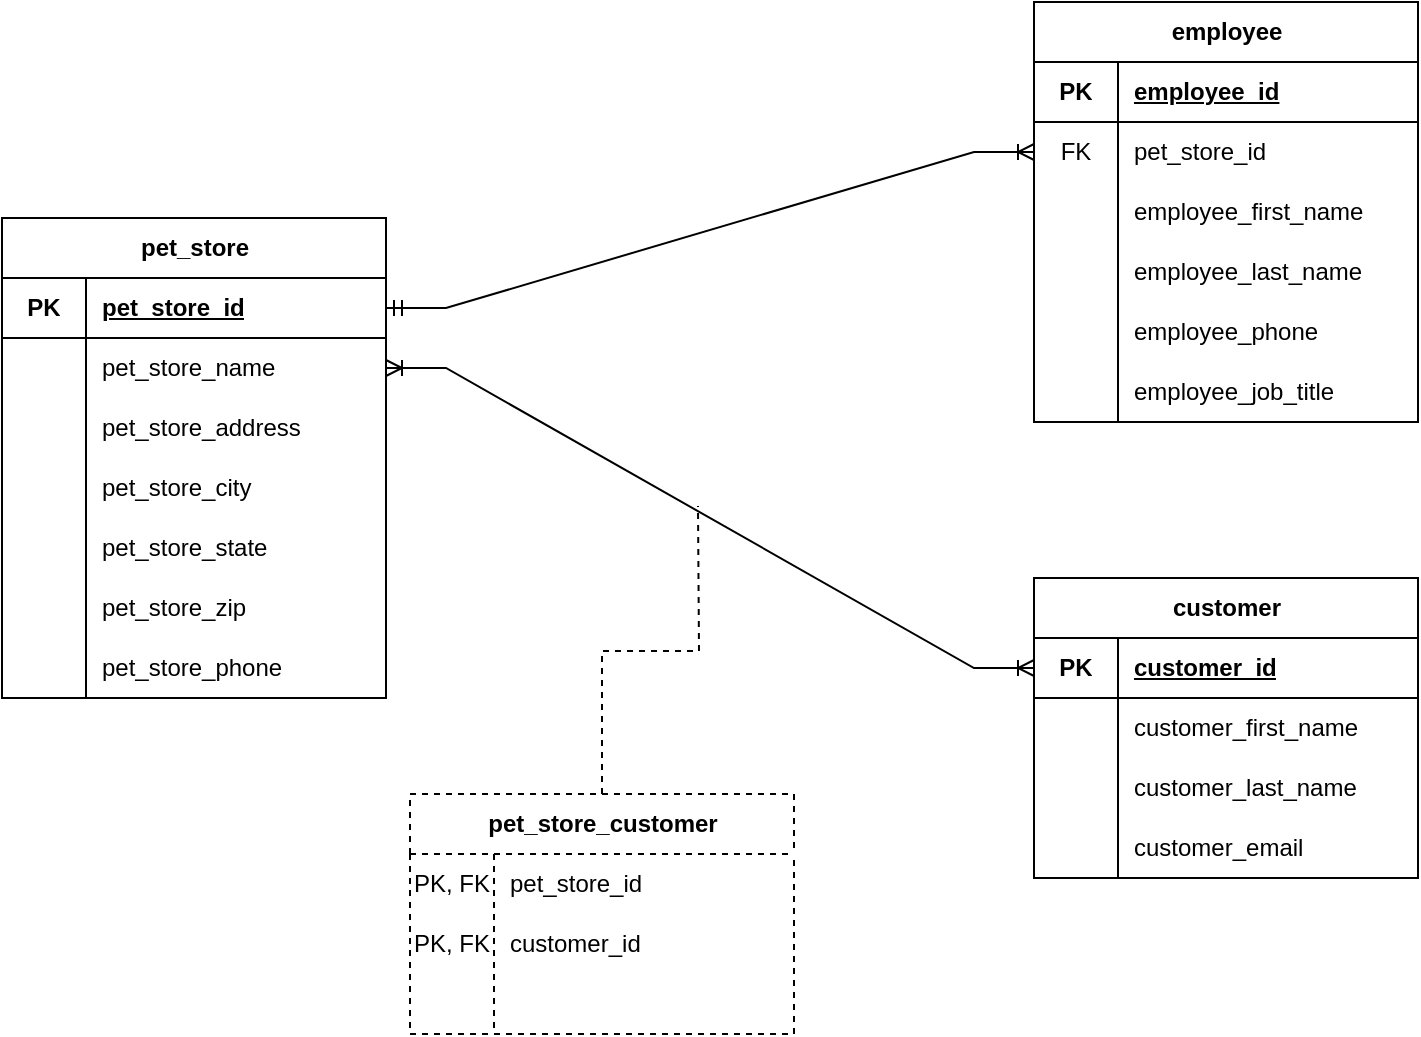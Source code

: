 <mxfile version="21.2.8" type="device">
  <diagram id="R2lEEEUBdFMjLlhIrx00" name="Page-1">
    <mxGraphModel dx="1886" dy="900" grid="1" gridSize="12" guides="1" tooltips="1" connect="1" arrows="1" fold="1" page="1" pageScale="1" pageWidth="1920" pageHeight="1200" math="0" shadow="0" extFonts="Permanent Marker^https://fonts.googleapis.com/css?family=Permanent+Marker">
      <root>
        <mxCell id="0" />
        <mxCell id="1" parent="0" />
        <mxCell id="weZG7CUzI-2vE2ApjcaL-1" value="pet_store" style="shape=table;startSize=30;container=1;collapsible=1;childLayout=tableLayout;fixedRows=1;rowLines=0;fontStyle=1;align=center;resizeLast=1;html=1;" parent="1" vertex="1">
          <mxGeometry x="96" y="240" width="192" height="240" as="geometry" />
        </mxCell>
        <mxCell id="weZG7CUzI-2vE2ApjcaL-2" value="" style="shape=tableRow;horizontal=0;startSize=0;swimlaneHead=0;swimlaneBody=0;fillColor=none;collapsible=0;dropTarget=0;points=[[0,0.5],[1,0.5]];portConstraint=eastwest;top=0;left=0;right=0;bottom=1;" parent="weZG7CUzI-2vE2ApjcaL-1" vertex="1">
          <mxGeometry y="30" width="192" height="30" as="geometry" />
        </mxCell>
        <mxCell id="weZG7CUzI-2vE2ApjcaL-3" value="PK" style="shape=partialRectangle;connectable=0;fillColor=none;top=0;left=0;bottom=0;right=0;fontStyle=1;overflow=hidden;whiteSpace=wrap;html=1;" parent="weZG7CUzI-2vE2ApjcaL-2" vertex="1">
          <mxGeometry width="42" height="30" as="geometry">
            <mxRectangle width="42" height="30" as="alternateBounds" />
          </mxGeometry>
        </mxCell>
        <mxCell id="weZG7CUzI-2vE2ApjcaL-4" value="pet_store_id" style="shape=partialRectangle;connectable=0;fillColor=none;top=0;left=0;bottom=0;right=0;align=left;spacingLeft=6;fontStyle=5;overflow=hidden;whiteSpace=wrap;html=1;" parent="weZG7CUzI-2vE2ApjcaL-2" vertex="1">
          <mxGeometry x="42" width="150" height="30" as="geometry">
            <mxRectangle width="150" height="30" as="alternateBounds" />
          </mxGeometry>
        </mxCell>
        <mxCell id="weZG7CUzI-2vE2ApjcaL-5" value="" style="shape=tableRow;horizontal=0;startSize=0;swimlaneHead=0;swimlaneBody=0;fillColor=none;collapsible=0;dropTarget=0;points=[[0,0.5],[1,0.5]];portConstraint=eastwest;top=0;left=0;right=0;bottom=0;" parent="weZG7CUzI-2vE2ApjcaL-1" vertex="1">
          <mxGeometry y="60" width="192" height="30" as="geometry" />
        </mxCell>
        <mxCell id="weZG7CUzI-2vE2ApjcaL-6" value="" style="shape=partialRectangle;connectable=0;fillColor=none;top=0;left=0;bottom=0;right=0;editable=1;overflow=hidden;whiteSpace=wrap;html=1;" parent="weZG7CUzI-2vE2ApjcaL-5" vertex="1">
          <mxGeometry width="42" height="30" as="geometry">
            <mxRectangle width="42" height="30" as="alternateBounds" />
          </mxGeometry>
        </mxCell>
        <mxCell id="weZG7CUzI-2vE2ApjcaL-7" value="pet_store_name" style="shape=partialRectangle;connectable=0;fillColor=none;top=0;left=0;bottom=0;right=0;align=left;spacingLeft=6;overflow=hidden;whiteSpace=wrap;html=1;" parent="weZG7CUzI-2vE2ApjcaL-5" vertex="1">
          <mxGeometry x="42" width="150" height="30" as="geometry">
            <mxRectangle width="150" height="30" as="alternateBounds" />
          </mxGeometry>
        </mxCell>
        <mxCell id="weZG7CUzI-2vE2ApjcaL-8" value="" style="shape=tableRow;horizontal=0;startSize=0;swimlaneHead=0;swimlaneBody=0;fillColor=none;collapsible=0;dropTarget=0;points=[[0,0.5],[1,0.5]];portConstraint=eastwest;top=0;left=0;right=0;bottom=0;" parent="weZG7CUzI-2vE2ApjcaL-1" vertex="1">
          <mxGeometry y="90" width="192" height="30" as="geometry" />
        </mxCell>
        <mxCell id="weZG7CUzI-2vE2ApjcaL-9" value="" style="shape=partialRectangle;connectable=0;fillColor=none;top=0;left=0;bottom=0;right=0;editable=1;overflow=hidden;whiteSpace=wrap;html=1;" parent="weZG7CUzI-2vE2ApjcaL-8" vertex="1">
          <mxGeometry width="42" height="30" as="geometry">
            <mxRectangle width="42" height="30" as="alternateBounds" />
          </mxGeometry>
        </mxCell>
        <mxCell id="weZG7CUzI-2vE2ApjcaL-10" value="pet_store_address" style="shape=partialRectangle;connectable=0;fillColor=none;top=0;left=0;bottom=0;right=0;align=left;spacingLeft=6;overflow=hidden;whiteSpace=wrap;html=1;" parent="weZG7CUzI-2vE2ApjcaL-8" vertex="1">
          <mxGeometry x="42" width="150" height="30" as="geometry">
            <mxRectangle width="150" height="30" as="alternateBounds" />
          </mxGeometry>
        </mxCell>
        <mxCell id="weZG7CUzI-2vE2ApjcaL-11" value="" style="shape=tableRow;horizontal=0;startSize=0;swimlaneHead=0;swimlaneBody=0;fillColor=none;collapsible=0;dropTarget=0;points=[[0,0.5],[1,0.5]];portConstraint=eastwest;top=0;left=0;right=0;bottom=0;" parent="weZG7CUzI-2vE2ApjcaL-1" vertex="1">
          <mxGeometry y="120" width="192" height="30" as="geometry" />
        </mxCell>
        <mxCell id="weZG7CUzI-2vE2ApjcaL-12" value="" style="shape=partialRectangle;connectable=0;fillColor=none;top=0;left=0;bottom=0;right=0;editable=1;overflow=hidden;whiteSpace=wrap;html=1;" parent="weZG7CUzI-2vE2ApjcaL-11" vertex="1">
          <mxGeometry width="42" height="30" as="geometry">
            <mxRectangle width="42" height="30" as="alternateBounds" />
          </mxGeometry>
        </mxCell>
        <mxCell id="weZG7CUzI-2vE2ApjcaL-13" value="pet_store_city" style="shape=partialRectangle;connectable=0;fillColor=none;top=0;left=0;bottom=0;right=0;align=left;spacingLeft=6;overflow=hidden;whiteSpace=wrap;html=1;" parent="weZG7CUzI-2vE2ApjcaL-11" vertex="1">
          <mxGeometry x="42" width="150" height="30" as="geometry">
            <mxRectangle width="150" height="30" as="alternateBounds" />
          </mxGeometry>
        </mxCell>
        <mxCell id="weZG7CUzI-2vE2ApjcaL-23" style="shape=tableRow;horizontal=0;startSize=0;swimlaneHead=0;swimlaneBody=0;fillColor=none;collapsible=0;dropTarget=0;points=[[0,0.5],[1,0.5]];portConstraint=eastwest;top=0;left=0;right=0;bottom=0;" parent="weZG7CUzI-2vE2ApjcaL-1" vertex="1">
          <mxGeometry y="150" width="192" height="30" as="geometry" />
        </mxCell>
        <mxCell id="weZG7CUzI-2vE2ApjcaL-24" style="shape=partialRectangle;connectable=0;fillColor=none;top=0;left=0;bottom=0;right=0;editable=1;overflow=hidden;whiteSpace=wrap;html=1;" parent="weZG7CUzI-2vE2ApjcaL-23" vertex="1">
          <mxGeometry width="42" height="30" as="geometry">
            <mxRectangle width="42" height="30" as="alternateBounds" />
          </mxGeometry>
        </mxCell>
        <mxCell id="weZG7CUzI-2vE2ApjcaL-25" value="pet_store_state" style="shape=partialRectangle;connectable=0;fillColor=none;top=0;left=0;bottom=0;right=0;align=left;spacingLeft=6;overflow=hidden;whiteSpace=wrap;html=1;" parent="weZG7CUzI-2vE2ApjcaL-23" vertex="1">
          <mxGeometry x="42" width="150" height="30" as="geometry">
            <mxRectangle width="150" height="30" as="alternateBounds" />
          </mxGeometry>
        </mxCell>
        <mxCell id="weZG7CUzI-2vE2ApjcaL-20" style="shape=tableRow;horizontal=0;startSize=0;swimlaneHead=0;swimlaneBody=0;fillColor=none;collapsible=0;dropTarget=0;points=[[0,0.5],[1,0.5]];portConstraint=eastwest;top=0;left=0;right=0;bottom=0;" parent="weZG7CUzI-2vE2ApjcaL-1" vertex="1">
          <mxGeometry y="180" width="192" height="30" as="geometry" />
        </mxCell>
        <mxCell id="weZG7CUzI-2vE2ApjcaL-21" style="shape=partialRectangle;connectable=0;fillColor=none;top=0;left=0;bottom=0;right=0;editable=1;overflow=hidden;whiteSpace=wrap;html=1;" parent="weZG7CUzI-2vE2ApjcaL-20" vertex="1">
          <mxGeometry width="42" height="30" as="geometry">
            <mxRectangle width="42" height="30" as="alternateBounds" />
          </mxGeometry>
        </mxCell>
        <mxCell id="weZG7CUzI-2vE2ApjcaL-22" value="pet_store_zip" style="shape=partialRectangle;connectable=0;fillColor=none;top=0;left=0;bottom=0;right=0;align=left;spacingLeft=6;overflow=hidden;whiteSpace=wrap;html=1;" parent="weZG7CUzI-2vE2ApjcaL-20" vertex="1">
          <mxGeometry x="42" width="150" height="30" as="geometry">
            <mxRectangle width="150" height="30" as="alternateBounds" />
          </mxGeometry>
        </mxCell>
        <mxCell id="weZG7CUzI-2vE2ApjcaL-17" style="shape=tableRow;horizontal=0;startSize=0;swimlaneHead=0;swimlaneBody=0;fillColor=none;collapsible=0;dropTarget=0;points=[[0,0.5],[1,0.5]];portConstraint=eastwest;top=0;left=0;right=0;bottom=0;" parent="weZG7CUzI-2vE2ApjcaL-1" vertex="1">
          <mxGeometry y="210" width="192" height="30" as="geometry" />
        </mxCell>
        <mxCell id="weZG7CUzI-2vE2ApjcaL-18" style="shape=partialRectangle;connectable=0;fillColor=none;top=0;left=0;bottom=0;right=0;editable=1;overflow=hidden;whiteSpace=wrap;html=1;" parent="weZG7CUzI-2vE2ApjcaL-17" vertex="1">
          <mxGeometry width="42" height="30" as="geometry">
            <mxRectangle width="42" height="30" as="alternateBounds" />
          </mxGeometry>
        </mxCell>
        <mxCell id="weZG7CUzI-2vE2ApjcaL-19" value="pet_store_phone" style="shape=partialRectangle;connectable=0;fillColor=none;top=0;left=0;bottom=0;right=0;align=left;spacingLeft=6;overflow=hidden;whiteSpace=wrap;html=1;" parent="weZG7CUzI-2vE2ApjcaL-17" vertex="1">
          <mxGeometry x="42" width="150" height="30" as="geometry">
            <mxRectangle width="150" height="30" as="alternateBounds" />
          </mxGeometry>
        </mxCell>
        <mxCell id="weZG7CUzI-2vE2ApjcaL-26" value="employee" style="shape=table;startSize=30;container=1;collapsible=1;childLayout=tableLayout;fixedRows=1;rowLines=0;fontStyle=1;align=center;resizeLast=1;html=1;" parent="1" vertex="1">
          <mxGeometry x="612" y="132" width="192" height="210" as="geometry" />
        </mxCell>
        <mxCell id="weZG7CUzI-2vE2ApjcaL-27" value="" style="shape=tableRow;horizontal=0;startSize=0;swimlaneHead=0;swimlaneBody=0;fillColor=none;collapsible=0;dropTarget=0;points=[[0,0.5],[1,0.5]];portConstraint=eastwest;top=0;left=0;right=0;bottom=1;" parent="weZG7CUzI-2vE2ApjcaL-26" vertex="1">
          <mxGeometry y="30" width="192" height="30" as="geometry" />
        </mxCell>
        <mxCell id="weZG7CUzI-2vE2ApjcaL-28" value="PK" style="shape=partialRectangle;connectable=0;fillColor=none;top=0;left=0;bottom=0;right=0;fontStyle=1;overflow=hidden;whiteSpace=wrap;html=1;" parent="weZG7CUzI-2vE2ApjcaL-27" vertex="1">
          <mxGeometry width="42" height="30" as="geometry">
            <mxRectangle width="42" height="30" as="alternateBounds" />
          </mxGeometry>
        </mxCell>
        <mxCell id="weZG7CUzI-2vE2ApjcaL-29" value="employee_id" style="shape=partialRectangle;connectable=0;fillColor=none;top=0;left=0;bottom=0;right=0;align=left;spacingLeft=6;fontStyle=5;overflow=hidden;whiteSpace=wrap;html=1;" parent="weZG7CUzI-2vE2ApjcaL-27" vertex="1">
          <mxGeometry x="42" width="150" height="30" as="geometry">
            <mxRectangle width="150" height="30" as="alternateBounds" />
          </mxGeometry>
        </mxCell>
        <mxCell id="weZG7CUzI-2vE2ApjcaL-30" value="" style="shape=tableRow;horizontal=0;startSize=0;swimlaneHead=0;swimlaneBody=0;fillColor=none;collapsible=0;dropTarget=0;points=[[0,0.5],[1,0.5]];portConstraint=eastwest;top=0;left=0;right=0;bottom=0;" parent="weZG7CUzI-2vE2ApjcaL-26" vertex="1">
          <mxGeometry y="60" width="192" height="30" as="geometry" />
        </mxCell>
        <mxCell id="weZG7CUzI-2vE2ApjcaL-31" value="FK" style="shape=partialRectangle;connectable=0;fillColor=none;top=0;left=0;bottom=0;right=0;editable=1;overflow=hidden;whiteSpace=wrap;html=1;" parent="weZG7CUzI-2vE2ApjcaL-30" vertex="1">
          <mxGeometry width="42" height="30" as="geometry">
            <mxRectangle width="42" height="30" as="alternateBounds" />
          </mxGeometry>
        </mxCell>
        <mxCell id="weZG7CUzI-2vE2ApjcaL-32" value="pet_store_id" style="shape=partialRectangle;connectable=0;fillColor=none;top=0;left=0;bottom=0;right=0;align=left;spacingLeft=6;overflow=hidden;whiteSpace=wrap;html=1;" parent="weZG7CUzI-2vE2ApjcaL-30" vertex="1">
          <mxGeometry x="42" width="150" height="30" as="geometry">
            <mxRectangle width="150" height="30" as="alternateBounds" />
          </mxGeometry>
        </mxCell>
        <mxCell id="weZG7CUzI-2vE2ApjcaL-33" value="" style="shape=tableRow;horizontal=0;startSize=0;swimlaneHead=0;swimlaneBody=0;fillColor=none;collapsible=0;dropTarget=0;points=[[0,0.5],[1,0.5]];portConstraint=eastwest;top=0;left=0;right=0;bottom=0;" parent="weZG7CUzI-2vE2ApjcaL-26" vertex="1">
          <mxGeometry y="90" width="192" height="30" as="geometry" />
        </mxCell>
        <mxCell id="weZG7CUzI-2vE2ApjcaL-34" value="" style="shape=partialRectangle;connectable=0;fillColor=none;top=0;left=0;bottom=0;right=0;editable=1;overflow=hidden;whiteSpace=wrap;html=1;" parent="weZG7CUzI-2vE2ApjcaL-33" vertex="1">
          <mxGeometry width="42" height="30" as="geometry">
            <mxRectangle width="42" height="30" as="alternateBounds" />
          </mxGeometry>
        </mxCell>
        <mxCell id="weZG7CUzI-2vE2ApjcaL-35" value="employee_first_name" style="shape=partialRectangle;connectable=0;fillColor=none;top=0;left=0;bottom=0;right=0;align=left;spacingLeft=6;overflow=hidden;whiteSpace=wrap;html=1;" parent="weZG7CUzI-2vE2ApjcaL-33" vertex="1">
          <mxGeometry x="42" width="150" height="30" as="geometry">
            <mxRectangle width="150" height="30" as="alternateBounds" />
          </mxGeometry>
        </mxCell>
        <mxCell id="weZG7CUzI-2vE2ApjcaL-36" value="" style="shape=tableRow;horizontal=0;startSize=0;swimlaneHead=0;swimlaneBody=0;fillColor=none;collapsible=0;dropTarget=0;points=[[0,0.5],[1,0.5]];portConstraint=eastwest;top=0;left=0;right=0;bottom=0;" parent="weZG7CUzI-2vE2ApjcaL-26" vertex="1">
          <mxGeometry y="120" width="192" height="30" as="geometry" />
        </mxCell>
        <mxCell id="weZG7CUzI-2vE2ApjcaL-37" value="" style="shape=partialRectangle;connectable=0;fillColor=none;top=0;left=0;bottom=0;right=0;editable=1;overflow=hidden;whiteSpace=wrap;html=1;" parent="weZG7CUzI-2vE2ApjcaL-36" vertex="1">
          <mxGeometry width="42" height="30" as="geometry">
            <mxRectangle width="42" height="30" as="alternateBounds" />
          </mxGeometry>
        </mxCell>
        <mxCell id="weZG7CUzI-2vE2ApjcaL-38" value="employee_last_name" style="shape=partialRectangle;connectable=0;fillColor=none;top=0;left=0;bottom=0;right=0;align=left;spacingLeft=6;overflow=hidden;whiteSpace=wrap;html=1;" parent="weZG7CUzI-2vE2ApjcaL-36" vertex="1">
          <mxGeometry x="42" width="150" height="30" as="geometry">
            <mxRectangle width="150" height="30" as="alternateBounds" />
          </mxGeometry>
        </mxCell>
        <mxCell id="weZG7CUzI-2vE2ApjcaL-39" style="shape=tableRow;horizontal=0;startSize=0;swimlaneHead=0;swimlaneBody=0;fillColor=none;collapsible=0;dropTarget=0;points=[[0,0.5],[1,0.5]];portConstraint=eastwest;top=0;left=0;right=0;bottom=0;" parent="weZG7CUzI-2vE2ApjcaL-26" vertex="1">
          <mxGeometry y="150" width="192" height="30" as="geometry" />
        </mxCell>
        <mxCell id="weZG7CUzI-2vE2ApjcaL-40" style="shape=partialRectangle;connectable=0;fillColor=none;top=0;left=0;bottom=0;right=0;editable=1;overflow=hidden;whiteSpace=wrap;html=1;" parent="weZG7CUzI-2vE2ApjcaL-39" vertex="1">
          <mxGeometry width="42" height="30" as="geometry">
            <mxRectangle width="42" height="30" as="alternateBounds" />
          </mxGeometry>
        </mxCell>
        <mxCell id="weZG7CUzI-2vE2ApjcaL-41" value="employee_phone" style="shape=partialRectangle;connectable=0;fillColor=none;top=0;left=0;bottom=0;right=0;align=left;spacingLeft=6;overflow=hidden;whiteSpace=wrap;html=1;" parent="weZG7CUzI-2vE2ApjcaL-39" vertex="1">
          <mxGeometry x="42" width="150" height="30" as="geometry">
            <mxRectangle width="150" height="30" as="alternateBounds" />
          </mxGeometry>
        </mxCell>
        <mxCell id="weZG7CUzI-2vE2ApjcaL-42" style="shape=tableRow;horizontal=0;startSize=0;swimlaneHead=0;swimlaneBody=0;fillColor=none;collapsible=0;dropTarget=0;points=[[0,0.5],[1,0.5]];portConstraint=eastwest;top=0;left=0;right=0;bottom=0;" parent="weZG7CUzI-2vE2ApjcaL-26" vertex="1">
          <mxGeometry y="180" width="192" height="30" as="geometry" />
        </mxCell>
        <mxCell id="weZG7CUzI-2vE2ApjcaL-43" style="shape=partialRectangle;connectable=0;fillColor=none;top=0;left=0;bottom=0;right=0;editable=1;overflow=hidden;whiteSpace=wrap;html=1;" parent="weZG7CUzI-2vE2ApjcaL-42" vertex="1">
          <mxGeometry width="42" height="30" as="geometry">
            <mxRectangle width="42" height="30" as="alternateBounds" />
          </mxGeometry>
        </mxCell>
        <mxCell id="weZG7CUzI-2vE2ApjcaL-44" value="employee_job_title" style="shape=partialRectangle;connectable=0;fillColor=none;top=0;left=0;bottom=0;right=0;align=left;spacingLeft=6;overflow=hidden;whiteSpace=wrap;html=1;" parent="weZG7CUzI-2vE2ApjcaL-42" vertex="1">
          <mxGeometry x="42" width="150" height="30" as="geometry">
            <mxRectangle width="150" height="30" as="alternateBounds" />
          </mxGeometry>
        </mxCell>
        <mxCell id="weZG7CUzI-2vE2ApjcaL-48" value="customer" style="shape=table;startSize=30;container=1;collapsible=1;childLayout=tableLayout;fixedRows=1;rowLines=0;fontStyle=1;align=center;resizeLast=1;html=1;" parent="1" vertex="1">
          <mxGeometry x="612" y="420" width="192" height="150" as="geometry" />
        </mxCell>
        <mxCell id="weZG7CUzI-2vE2ApjcaL-49" value="" style="shape=tableRow;horizontal=0;startSize=0;swimlaneHead=0;swimlaneBody=0;fillColor=none;collapsible=0;dropTarget=0;points=[[0,0.5],[1,0.5]];portConstraint=eastwest;top=0;left=0;right=0;bottom=1;" parent="weZG7CUzI-2vE2ApjcaL-48" vertex="1">
          <mxGeometry y="30" width="192" height="30" as="geometry" />
        </mxCell>
        <mxCell id="weZG7CUzI-2vE2ApjcaL-50" value="PK" style="shape=partialRectangle;connectable=0;fillColor=none;top=0;left=0;bottom=0;right=0;fontStyle=1;overflow=hidden;whiteSpace=wrap;html=1;" parent="weZG7CUzI-2vE2ApjcaL-49" vertex="1">
          <mxGeometry width="42" height="30" as="geometry">
            <mxRectangle width="42" height="30" as="alternateBounds" />
          </mxGeometry>
        </mxCell>
        <mxCell id="weZG7CUzI-2vE2ApjcaL-51" value="customer_id" style="shape=partialRectangle;connectable=0;fillColor=none;top=0;left=0;bottom=0;right=0;align=left;spacingLeft=6;fontStyle=5;overflow=hidden;whiteSpace=wrap;html=1;" parent="weZG7CUzI-2vE2ApjcaL-49" vertex="1">
          <mxGeometry x="42" width="150" height="30" as="geometry">
            <mxRectangle width="150" height="30" as="alternateBounds" />
          </mxGeometry>
        </mxCell>
        <mxCell id="weZG7CUzI-2vE2ApjcaL-52" value="" style="shape=tableRow;horizontal=0;startSize=0;swimlaneHead=0;swimlaneBody=0;fillColor=none;collapsible=0;dropTarget=0;points=[[0,0.5],[1,0.5]];portConstraint=eastwest;top=0;left=0;right=0;bottom=0;" parent="weZG7CUzI-2vE2ApjcaL-48" vertex="1">
          <mxGeometry y="60" width="192" height="30" as="geometry" />
        </mxCell>
        <mxCell id="weZG7CUzI-2vE2ApjcaL-53" value="" style="shape=partialRectangle;connectable=0;fillColor=none;top=0;left=0;bottom=0;right=0;editable=1;overflow=hidden;whiteSpace=wrap;html=1;" parent="weZG7CUzI-2vE2ApjcaL-52" vertex="1">
          <mxGeometry width="42" height="30" as="geometry">
            <mxRectangle width="42" height="30" as="alternateBounds" />
          </mxGeometry>
        </mxCell>
        <mxCell id="weZG7CUzI-2vE2ApjcaL-54" value="customer_first_name" style="shape=partialRectangle;connectable=0;fillColor=none;top=0;left=0;bottom=0;right=0;align=left;spacingLeft=6;overflow=hidden;whiteSpace=wrap;html=1;" parent="weZG7CUzI-2vE2ApjcaL-52" vertex="1">
          <mxGeometry x="42" width="150" height="30" as="geometry">
            <mxRectangle width="150" height="30" as="alternateBounds" />
          </mxGeometry>
        </mxCell>
        <mxCell id="weZG7CUzI-2vE2ApjcaL-55" value="" style="shape=tableRow;horizontal=0;startSize=0;swimlaneHead=0;swimlaneBody=0;fillColor=none;collapsible=0;dropTarget=0;points=[[0,0.5],[1,0.5]];portConstraint=eastwest;top=0;left=0;right=0;bottom=0;" parent="weZG7CUzI-2vE2ApjcaL-48" vertex="1">
          <mxGeometry y="90" width="192" height="30" as="geometry" />
        </mxCell>
        <mxCell id="weZG7CUzI-2vE2ApjcaL-56" value="" style="shape=partialRectangle;connectable=0;fillColor=none;top=0;left=0;bottom=0;right=0;editable=1;overflow=hidden;whiteSpace=wrap;html=1;" parent="weZG7CUzI-2vE2ApjcaL-55" vertex="1">
          <mxGeometry width="42" height="30" as="geometry">
            <mxRectangle width="42" height="30" as="alternateBounds" />
          </mxGeometry>
        </mxCell>
        <mxCell id="weZG7CUzI-2vE2ApjcaL-57" value="customer_last_name" style="shape=partialRectangle;connectable=0;fillColor=none;top=0;left=0;bottom=0;right=0;align=left;spacingLeft=6;overflow=hidden;whiteSpace=wrap;html=1;" parent="weZG7CUzI-2vE2ApjcaL-55" vertex="1">
          <mxGeometry x="42" width="150" height="30" as="geometry">
            <mxRectangle width="150" height="30" as="alternateBounds" />
          </mxGeometry>
        </mxCell>
        <mxCell id="weZG7CUzI-2vE2ApjcaL-58" value="" style="shape=tableRow;horizontal=0;startSize=0;swimlaneHead=0;swimlaneBody=0;fillColor=none;collapsible=0;dropTarget=0;points=[[0,0.5],[1,0.5]];portConstraint=eastwest;top=0;left=0;right=0;bottom=0;" parent="weZG7CUzI-2vE2ApjcaL-48" vertex="1">
          <mxGeometry y="120" width="192" height="30" as="geometry" />
        </mxCell>
        <mxCell id="weZG7CUzI-2vE2ApjcaL-59" value="" style="shape=partialRectangle;connectable=0;fillColor=none;top=0;left=0;bottom=0;right=0;editable=1;overflow=hidden;whiteSpace=wrap;html=1;" parent="weZG7CUzI-2vE2ApjcaL-58" vertex="1">
          <mxGeometry width="42" height="30" as="geometry">
            <mxRectangle width="42" height="30" as="alternateBounds" />
          </mxGeometry>
        </mxCell>
        <mxCell id="weZG7CUzI-2vE2ApjcaL-60" value="customer_email" style="shape=partialRectangle;connectable=0;fillColor=none;top=0;left=0;bottom=0;right=0;align=left;spacingLeft=6;overflow=hidden;whiteSpace=wrap;html=1;" parent="weZG7CUzI-2vE2ApjcaL-58" vertex="1">
          <mxGeometry x="42" width="150" height="30" as="geometry">
            <mxRectangle width="150" height="30" as="alternateBounds" />
          </mxGeometry>
        </mxCell>
        <mxCell id="weZG7CUzI-2vE2ApjcaL-67" value="" style="edgeStyle=entityRelationEdgeStyle;fontSize=12;html=1;endArrow=ERoneToMany;startArrow=ERmandOne;rounded=0;exitX=1;exitY=0.5;exitDx=0;exitDy=0;entryX=0;entryY=0.5;entryDx=0;entryDy=0;startFill=0;" parent="1" source="weZG7CUzI-2vE2ApjcaL-2" target="weZG7CUzI-2vE2ApjcaL-30" edge="1">
          <mxGeometry width="100" height="100" relative="1" as="geometry">
            <mxPoint x="264" y="244" as="sourcePoint" />
            <mxPoint x="364" y="144" as="targetPoint" />
          </mxGeometry>
        </mxCell>
        <mxCell id="weZG7CUzI-2vE2ApjcaL-68" value="" style="edgeStyle=entityRelationEdgeStyle;fontSize=12;html=1;endArrow=ERoneToMany;startArrow=ERoneToMany;rounded=0;exitX=1;exitY=0.5;exitDx=0;exitDy=0;entryX=0;entryY=0.5;entryDx=0;entryDy=0;endFill=0;" parent="1" source="weZG7CUzI-2vE2ApjcaL-5" target="weZG7CUzI-2vE2ApjcaL-49" edge="1">
          <mxGeometry width="100" height="100" relative="1" as="geometry">
            <mxPoint x="252" y="352" as="sourcePoint" />
            <mxPoint x="352" y="252" as="targetPoint" />
          </mxGeometry>
        </mxCell>
        <mxCell id="TsaSiebAfGyF0majsfTi-14" style="edgeStyle=orthogonalEdgeStyle;rounded=0;orthogonalLoop=1;jettySize=auto;html=1;exitX=0.5;exitY=0;exitDx=0;exitDy=0;endArrow=none;endFill=0;dashed=1;" edge="1" parent="1" source="TsaSiebAfGyF0majsfTi-1">
          <mxGeometry relative="1" as="geometry">
            <mxPoint x="444" y="384" as="targetPoint" />
          </mxGeometry>
        </mxCell>
        <mxCell id="TsaSiebAfGyF0majsfTi-1" value="pet_store_customer" style="shape=table;startSize=30;container=1;collapsible=1;childLayout=tableLayout;fixedRows=1;rowLines=0;fontStyle=1;align=center;resizeLast=1;html=1;dashed=1;" vertex="1" parent="1">
          <mxGeometry x="300" y="528" width="192" height="120" as="geometry" />
        </mxCell>
        <mxCell id="TsaSiebAfGyF0majsfTi-5" value="" style="shape=tableRow;horizontal=0;startSize=0;swimlaneHead=0;swimlaneBody=0;fillColor=none;collapsible=0;dropTarget=0;points=[[0,0.5],[1,0.5]];portConstraint=eastwest;top=0;left=0;right=0;bottom=0;" vertex="1" parent="TsaSiebAfGyF0majsfTi-1">
          <mxGeometry y="30" width="192" height="30" as="geometry" />
        </mxCell>
        <mxCell id="TsaSiebAfGyF0majsfTi-6" value="PK, FK" style="shape=partialRectangle;connectable=0;fillColor=none;top=0;left=0;bottom=0;right=0;editable=1;overflow=hidden;whiteSpace=wrap;html=1;" vertex="1" parent="TsaSiebAfGyF0majsfTi-5">
          <mxGeometry width="42" height="30" as="geometry">
            <mxRectangle width="42" height="30" as="alternateBounds" />
          </mxGeometry>
        </mxCell>
        <mxCell id="TsaSiebAfGyF0majsfTi-7" value="pet_store_id" style="shape=partialRectangle;connectable=0;fillColor=none;top=0;left=0;bottom=0;right=0;align=left;spacingLeft=6;overflow=hidden;whiteSpace=wrap;html=1;" vertex="1" parent="TsaSiebAfGyF0majsfTi-5">
          <mxGeometry x="42" width="150" height="30" as="geometry">
            <mxRectangle width="150" height="30" as="alternateBounds" />
          </mxGeometry>
        </mxCell>
        <mxCell id="TsaSiebAfGyF0majsfTi-8" value="" style="shape=tableRow;horizontal=0;startSize=0;swimlaneHead=0;swimlaneBody=0;fillColor=none;collapsible=0;dropTarget=0;points=[[0,0.5],[1,0.5]];portConstraint=eastwest;top=0;left=0;right=0;bottom=0;" vertex="1" parent="TsaSiebAfGyF0majsfTi-1">
          <mxGeometry y="60" width="192" height="30" as="geometry" />
        </mxCell>
        <mxCell id="TsaSiebAfGyF0majsfTi-9" value="PK, FK" style="shape=partialRectangle;connectable=0;fillColor=none;top=0;left=0;bottom=0;right=0;editable=1;overflow=hidden;whiteSpace=wrap;html=1;" vertex="1" parent="TsaSiebAfGyF0majsfTi-8">
          <mxGeometry width="42" height="30" as="geometry">
            <mxRectangle width="42" height="30" as="alternateBounds" />
          </mxGeometry>
        </mxCell>
        <mxCell id="TsaSiebAfGyF0majsfTi-10" value="customer_id" style="shape=partialRectangle;connectable=0;fillColor=none;top=0;left=0;bottom=0;right=0;align=left;spacingLeft=6;overflow=hidden;whiteSpace=wrap;html=1;" vertex="1" parent="TsaSiebAfGyF0majsfTi-8">
          <mxGeometry x="42" width="150" height="30" as="geometry">
            <mxRectangle width="150" height="30" as="alternateBounds" />
          </mxGeometry>
        </mxCell>
        <mxCell id="TsaSiebAfGyF0majsfTi-11" value="" style="shape=tableRow;horizontal=0;startSize=0;swimlaneHead=0;swimlaneBody=0;fillColor=none;collapsible=0;dropTarget=0;points=[[0,0.5],[1,0.5]];portConstraint=eastwest;top=0;left=0;right=0;bottom=0;" vertex="1" parent="TsaSiebAfGyF0majsfTi-1">
          <mxGeometry y="90" width="192" height="30" as="geometry" />
        </mxCell>
        <mxCell id="TsaSiebAfGyF0majsfTi-12" value="" style="shape=partialRectangle;connectable=0;fillColor=none;top=0;left=0;bottom=0;right=0;editable=1;overflow=hidden;whiteSpace=wrap;html=1;" vertex="1" parent="TsaSiebAfGyF0majsfTi-11">
          <mxGeometry width="42" height="30" as="geometry">
            <mxRectangle width="42" height="30" as="alternateBounds" />
          </mxGeometry>
        </mxCell>
        <mxCell id="TsaSiebAfGyF0majsfTi-13" value="" style="shape=partialRectangle;connectable=0;fillColor=none;top=0;left=0;bottom=0;right=0;align=left;spacingLeft=6;overflow=hidden;whiteSpace=wrap;html=1;" vertex="1" parent="TsaSiebAfGyF0majsfTi-11">
          <mxGeometry x="42" width="150" height="30" as="geometry">
            <mxRectangle width="150" height="30" as="alternateBounds" />
          </mxGeometry>
        </mxCell>
      </root>
    </mxGraphModel>
  </diagram>
</mxfile>
